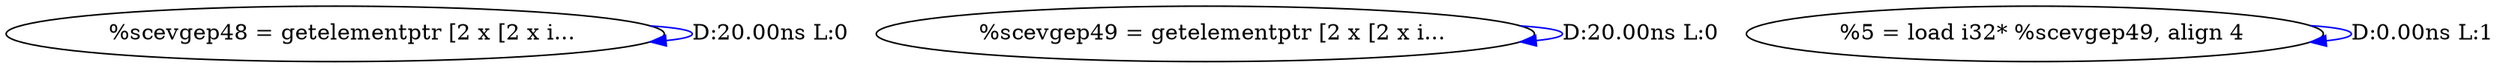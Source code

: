 digraph {
Node0x30fd990[label="  %scevgep48 = getelementptr [2 x [2 x i..."];
Node0x30fd990 -> Node0x30fd990[label="D:20.00ns L:0",color=blue];
Node0x30fdab0[label="  %scevgep49 = getelementptr [2 x [2 x i..."];
Node0x30fdab0 -> Node0x30fdab0[label="D:20.00ns L:0",color=blue];
Node0x30fdb90[label="  %5 = load i32* %scevgep49, align 4"];
Node0x30fdb90 -> Node0x30fdb90[label="D:0.00ns L:1",color=blue];
}
